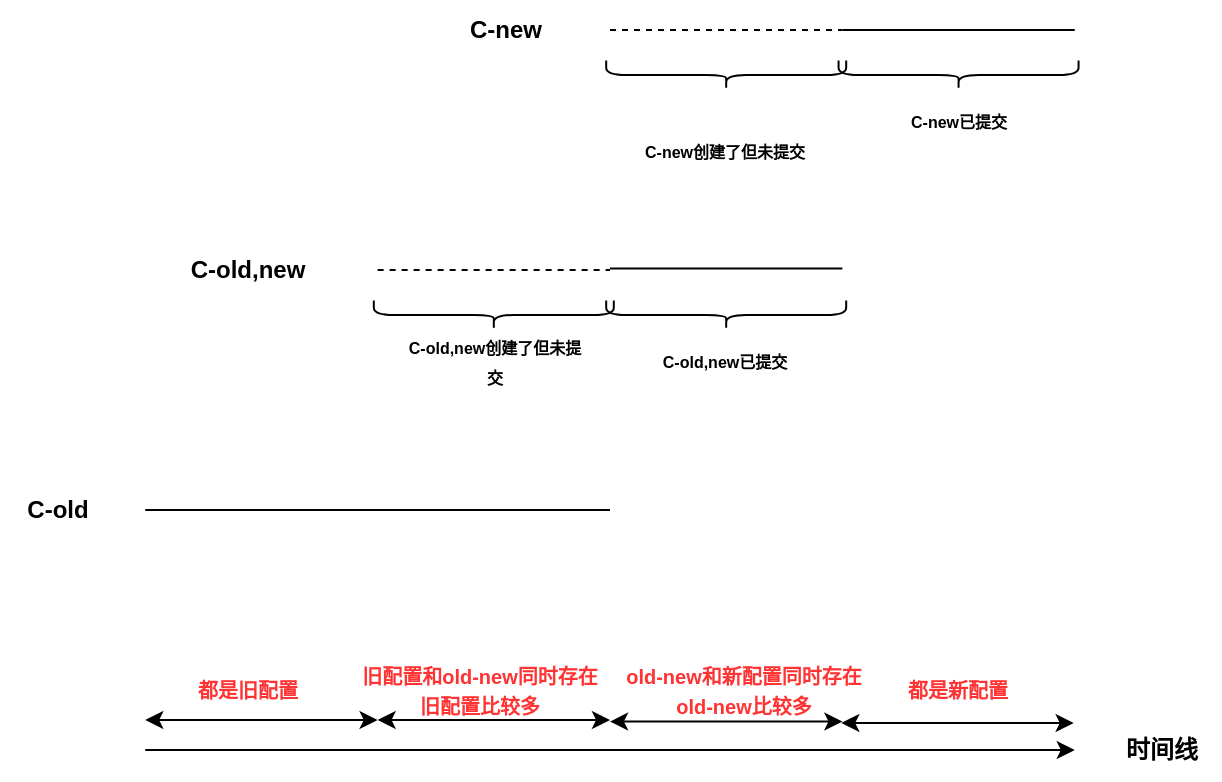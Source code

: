 <mxfile version="15.2.7" type="device"><diagram id="TRGzodh58gbI5aGr9OAt" name="第 1 页"><mxGraphModel dx="1006" dy="592" grid="1" gridSize="10" guides="1" tooltips="1" connect="1" arrows="1" fold="1" page="1" pageScale="1" pageWidth="827" pageHeight="1169" math="0" shadow="0"><root><mxCell id="0"/><mxCell id="1" parent="0"/><mxCell id="uJAYwzgszu4nq06JB1my-1" value="" style="endArrow=none;html=1;" parent="1" edge="1"><mxGeometry x="70" y="110" width="50" height="50" as="geometry"><mxPoint x="142.619" y="365" as="sourcePoint"/><mxPoint x="375" y="365" as="targetPoint"/></mxGeometry></mxCell><mxCell id="uJAYwzgszu4nq06JB1my-2" value="&lt;b&gt;C-old&lt;/b&gt;" style="text;html=1;strokeColor=none;fillColor=none;align=center;verticalAlign=middle;whiteSpace=wrap;rounded=0;" parent="1" vertex="1"><mxGeometry x="70" y="350" width="58.095" height="30.0" as="geometry"/></mxCell><mxCell id="uJAYwzgszu4nq06JB1my-4" value="" style="endArrow=none;html=1;dashed=1;" parent="1" edge="1"><mxGeometry x="70" y="110" width="50" height="50" as="geometry"><mxPoint x="258.81" y="245" as="sourcePoint"/><mxPoint x="375" y="245" as="targetPoint"/></mxGeometry></mxCell><mxCell id="uJAYwzgszu4nq06JB1my-5" value="&lt;b&gt;C-old,new&lt;/b&gt;" style="text;html=1;strokeColor=none;fillColor=none;align=center;verticalAlign=middle;whiteSpace=wrap;rounded=0;" parent="1" vertex="1"><mxGeometry x="142.619" y="230" width="101.667" height="30.0" as="geometry"/></mxCell><mxCell id="uJAYwzgszu4nq06JB1my-6" value="" style="endArrow=none;html=1;" parent="1" edge="1"><mxGeometry x="70" y="110" width="50" height="50" as="geometry"><mxPoint x="375" y="244.25" as="sourcePoint"/><mxPoint x="491.19" y="244.25" as="targetPoint"/></mxGeometry></mxCell><mxCell id="uJAYwzgszu4nq06JB1my-11" value="" style="shape=curlyBracket;whiteSpace=wrap;html=1;rounded=1;flipH=1;rotation=90;" parent="1" vertex="1"><mxGeometry x="309.643" y="207.5" width="14.524" height="120.0" as="geometry"/></mxCell><mxCell id="uJAYwzgszu4nq06JB1my-12" value="&lt;b&gt;&lt;font style=&quot;font-size: 8px&quot;&gt;C-old,new创建了但未提交&lt;/font&gt;&lt;/b&gt;" style="text;html=1;strokeColor=none;fillColor=none;align=center;verticalAlign=middle;whiteSpace=wrap;rounded=0;" parent="1" vertex="1"><mxGeometry x="271.518" y="275" width="90.774" height="30.0" as="geometry"/></mxCell><mxCell id="uJAYwzgszu4nq06JB1my-13" value="" style="shape=curlyBracket;whiteSpace=wrap;html=1;rounded=1;flipH=1;rotation=90;" parent="1" vertex="1"><mxGeometry x="425.833" y="207.5" width="14.524" height="120.0" as="geometry"/></mxCell><mxCell id="uJAYwzgszu4nq06JB1my-14" value="&lt;b&gt;&lt;font style=&quot;font-size: 8px&quot;&gt;C-old,new已提交&lt;/font&gt;&lt;/b&gt;" style="text;html=1;strokeColor=none;fillColor=none;align=center;verticalAlign=middle;whiteSpace=wrap;rounded=0;" parent="1" vertex="1"><mxGeometry x="381.361" y="275" width="103.482" height="30.0" as="geometry"/></mxCell><mxCell id="uJAYwzgszu4nq06JB1my-17" value="" style="endArrow=none;html=1;dashed=1;" parent="1" edge="1"><mxGeometry x="70" y="110" width="50" height="50" as="geometry"><mxPoint x="375" y="125" as="sourcePoint"/><mxPoint x="491.19" y="125" as="targetPoint"/></mxGeometry></mxCell><mxCell id="uJAYwzgszu4nq06JB1my-18" value="" style="endArrow=none;html=1;" parent="1" edge="1"><mxGeometry x="70" y="110" width="50" height="50" as="geometry"><mxPoint x="491.19" y="125" as="sourcePoint"/><mxPoint x="607.381" y="125" as="targetPoint"/></mxGeometry></mxCell><mxCell id="uJAYwzgszu4nq06JB1my-19" value="&lt;b&gt;C-new&lt;/b&gt;" style="text;html=1;strokeColor=none;fillColor=none;align=center;verticalAlign=middle;whiteSpace=wrap;rounded=0;" parent="1" vertex="1"><mxGeometry x="271.518" y="110" width="101.667" height="30.0" as="geometry"/></mxCell><mxCell id="uJAYwzgszu4nq06JB1my-20" value="" style="shape=curlyBracket;whiteSpace=wrap;html=1;rounded=1;flipH=1;rotation=90;" parent="1" vertex="1"><mxGeometry x="425.833" y="87.5" width="14.524" height="120.0" as="geometry"/></mxCell><mxCell id="uJAYwzgszu4nq06JB1my-21" value="" style="shape=curlyBracket;whiteSpace=wrap;html=1;rounded=1;flipH=1;rotation=90;" parent="1" vertex="1"><mxGeometry x="542.024" y="87.5" width="14.524" height="120.0" as="geometry"/></mxCell><mxCell id="uJAYwzgszu4nq06JB1my-22" value="&lt;span style=&quot;font-size: 8px&quot;&gt;&lt;b&gt;C-new创建了但未提交&lt;/b&gt;&lt;/span&gt;" style="text;html=1;strokeColor=none;fillColor=none;align=center;verticalAlign=middle;whiteSpace=wrap;rounded=0;" parent="1" vertex="1"><mxGeometry x="381.361" y="170" width="103.482" height="30.0" as="geometry"/></mxCell><mxCell id="uJAYwzgszu4nq06JB1my-23" value="&lt;span style=&quot;font-size: 8px&quot;&gt;&lt;b&gt;C-new已提交&lt;/b&gt;&lt;/span&gt;" style="text;html=1;strokeColor=none;fillColor=none;align=center;verticalAlign=middle;whiteSpace=wrap;rounded=0;" parent="1" vertex="1"><mxGeometry x="497.552" y="155" width="103.482" height="30.0" as="geometry"/></mxCell><mxCell id="uJAYwzgszu4nq06JB1my-25" value="" style="endArrow=classic;html=1;startArrow=none;startFill=0;endFill=1;" parent="1" edge="1"><mxGeometry x="70" y="110" width="50" height="50" as="geometry"><mxPoint x="142.619" y="485" as="sourcePoint"/><mxPoint x="607.381" y="485" as="targetPoint"/></mxGeometry></mxCell><mxCell id="uJAYwzgszu4nq06JB1my-26" value="&lt;b&gt;时间线&lt;/b&gt;" style="text;html=1;strokeColor=none;fillColor=none;align=center;verticalAlign=middle;whiteSpace=wrap;rounded=0;" parent="1" vertex="1"><mxGeometry x="621.905" y="470" width="58.095" height="30.0" as="geometry"/></mxCell><mxCell id="uJAYwzgszu4nq06JB1my-28" value="" style="endArrow=classic;startArrow=classic;html=1;" parent="1" edge="1"><mxGeometry x="70" y="110" width="50" height="50" as="geometry"><mxPoint x="142.619" y="470" as="sourcePoint"/><mxPoint x="258.81" y="470" as="targetPoint"/></mxGeometry></mxCell><mxCell id="uJAYwzgszu4nq06JB1my-29" value="&lt;b&gt;&lt;font style=&quot;font-size: 10px&quot; color=&quot;#ff3333&quot;&gt;都是旧配置&lt;/font&gt;&lt;/b&gt;" style="text;html=1;strokeColor=none;fillColor=none;align=center;verticalAlign=middle;whiteSpace=wrap;rounded=0;" parent="1" vertex="1"><mxGeometry x="113.571" y="440.0" width="159.762" height="30.0" as="geometry"/></mxCell><mxCell id="uJAYwzgszu4nq06JB1my-30" value="" style="endArrow=classic;startArrow=classic;html=1;" parent="1" edge="1"><mxGeometry x="70" y="110" width="50" height="50" as="geometry"><mxPoint x="258.81" y="470" as="sourcePoint"/><mxPoint x="375" y="470" as="targetPoint"/></mxGeometry></mxCell><mxCell id="uJAYwzgszu4nq06JB1my-31" value="&lt;font color=&quot;#ff3333&quot;&gt;&lt;span style=&quot;font-size: 10px&quot;&gt;&lt;b&gt;旧配置和old-new同时存在&lt;br&gt;旧配置比较多&lt;br&gt;&lt;/b&gt;&lt;/span&gt;&lt;/font&gt;" style="text;html=1;strokeColor=none;fillColor=none;align=center;verticalAlign=middle;whiteSpace=wrap;rounded=0;" parent="1" vertex="1"><mxGeometry x="230.004" y="440" width="159.762" height="30.0" as="geometry"/></mxCell><mxCell id="uJAYwzgszu4nq06JB1my-32" value="" style="endArrow=classic;startArrow=classic;html=1;" parent="1" edge="1"><mxGeometry x="70" y="110" width="50" height="50" as="geometry"><mxPoint x="375" y="470.78" as="sourcePoint"/><mxPoint x="491.19" y="470.78" as="targetPoint"/></mxGeometry></mxCell><mxCell id="uJAYwzgszu4nq06JB1my-34" value="&lt;font color=&quot;#ff3333&quot;&gt;&lt;span style=&quot;font-size: 10px&quot;&gt;&lt;b&gt;old-new和新配置同时存在&lt;br&gt;old-new比较多&lt;br&gt;&lt;/b&gt;&lt;/span&gt;&lt;/font&gt;" style="text;html=1;strokeColor=none;fillColor=none;align=center;verticalAlign=middle;whiteSpace=wrap;rounded=0;" parent="1" vertex="1"><mxGeometry x="362.289" y="440" width="159.762" height="30.0" as="geometry"/></mxCell><mxCell id="uJAYwzgszu4nq06JB1my-36" value="" style="endArrow=classic;startArrow=classic;html=1;" parent="1" edge="1"><mxGeometry x="70" y="110" width="50" height="50" as="geometry"><mxPoint x="490.653" y="471.5" as="sourcePoint"/><mxPoint x="606.844" y="471.5" as="targetPoint"/></mxGeometry></mxCell><mxCell id="uJAYwzgszu4nq06JB1my-37" value="&lt;b&gt;&lt;font style=&quot;font-size: 10px&quot; color=&quot;#ff3333&quot;&gt;都是新配置&lt;/font&gt;&lt;/b&gt;" style="text;html=1;strokeColor=none;fillColor=none;align=center;verticalAlign=middle;whiteSpace=wrap;rounded=0;" parent="1" vertex="1"><mxGeometry x="469.409" y="440" width="159.762" height="30.0" as="geometry"/></mxCell></root></mxGraphModel></diagram></mxfile>